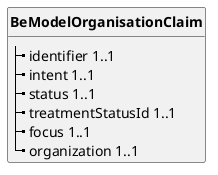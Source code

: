 @startuml
skinparam linetype polyline
hide circle
hide stereotype

class "**BeModelOrganisationClaim**" as BeModelOrganisationClaim {
  |_ identifier 1..1   
  |_ intent 1..1   
  |_ status 1..1   
  |_ treatmentStatusId 1..1   
  |_ focus 1..1   
  |_ organization 1..1   
}
@enduml